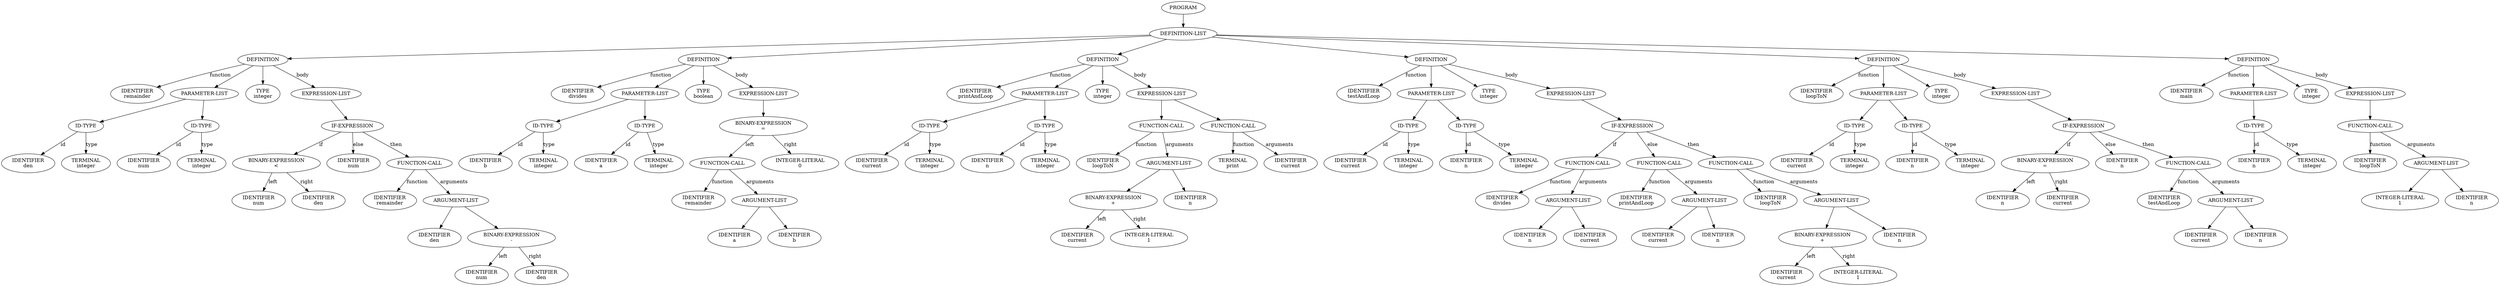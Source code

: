 digraph AST {
node0 [label="PROGRAM"]
node1 [label="DEFINITION-LIST"]
node2 [label="DEFINITION"]
node3 [label="IDENTIFIER\nremainder"]
node4 [label="PARAMETER-LIST"]
node5 [label="ID-TYPE"]
node6 [label="IDENTIFIER\nden"]
node7 [label="TERMINAL\ninteger"]
node8 [label="ID-TYPE"]
node9 [label="IDENTIFIER\nnum"]
node10 [label="TERMINAL\ninteger"]
node11 [label="TYPE\ninteger"]
node12 [label="EXPRESSION-LIST"]
node13 [label="IF-EXPRESSION"]
node14 [label="BINARY-EXPRESSION\n<"]
node15 [label="IDENTIFIER\nnum"]
node16 [label="IDENTIFIER\nden"]
node17 [label="IDENTIFIER\nnum"]
node18 [label="FUNCTION-CALL"]
node19 [label="IDENTIFIER\nremainder"]
node20 [label="ARGUMENT-LIST"]
node21 [label="IDENTIFIER\nden"]
node22 [label="BINARY-EXPRESSION\n-"]
node23 [label="IDENTIFIER\nnum"]
node24 [label="IDENTIFIER\nden"]
node25 [label="DEFINITION"]
node26 [label="IDENTIFIER\ndivides"]
node27 [label="PARAMETER-LIST"]
node28 [label="ID-TYPE"]
node29 [label="IDENTIFIER\nb"]
node30 [label="TERMINAL\ninteger"]
node31 [label="ID-TYPE"]
node32 [label="IDENTIFIER\na"]
node33 [label="TERMINAL\ninteger"]
node34 [label="TYPE\nboolean"]
node35 [label="EXPRESSION-LIST"]
node36 [label="BINARY-EXPRESSION\n="]
node37 [label="FUNCTION-CALL"]
node38 [label="IDENTIFIER\nremainder"]
node39 [label="ARGUMENT-LIST"]
node40 [label="IDENTIFIER\na"]
node41 [label="IDENTIFIER\nb"]
node42 [label="INTEGER-LITERAL\n0"]
node43 [label="DEFINITION"]
node44 [label="IDENTIFIER\nprintAndLoop"]
node45 [label="PARAMETER-LIST"]
node46 [label="ID-TYPE"]
node47 [label="IDENTIFIER\ncurrent"]
node48 [label="TERMINAL\ninteger"]
node49 [label="ID-TYPE"]
node50 [label="IDENTIFIER\nn"]
node51 [label="TERMINAL\ninteger"]
node52 [label="TYPE\ninteger"]
node53 [label="EXPRESSION-LIST"]
node54 [label="FUNCTION-CALL"]
node55 [label="IDENTIFIER\nloopToN"]
node56 [label="ARGUMENT-LIST"]
node57 [label="BINARY-EXPRESSION\n+"]
node58 [label="IDENTIFIER\ncurrent"]
node59 [label="INTEGER-LITERAL\n1"]
node60 [label="IDENTIFIER\nn"]
node61 [label="FUNCTION-CALL"]
node62 [label="TERMINAL\nprint"]
node63 [label="IDENTIFIER\ncurrent"]
node64 [label="DEFINITION"]
node65 [label="IDENTIFIER\ntestAndLoop"]
node66 [label="PARAMETER-LIST"]
node67 [label="ID-TYPE"]
node68 [label="IDENTIFIER\ncurrent"]
node69 [label="TERMINAL\ninteger"]
node70 [label="ID-TYPE"]
node71 [label="IDENTIFIER\nn"]
node72 [label="TERMINAL\ninteger"]
node73 [label="TYPE\ninteger"]
node74 [label="EXPRESSION-LIST"]
node75 [label="IF-EXPRESSION"]
node76 [label="FUNCTION-CALL"]
node77 [label="IDENTIFIER\ndivides"]
node78 [label="ARGUMENT-LIST"]
node79 [label="IDENTIFIER\nn"]
node80 [label="IDENTIFIER\ncurrent"]
node81 [label="FUNCTION-CALL"]
node82 [label="IDENTIFIER\nprintAndLoop"]
node83 [label="ARGUMENT-LIST"]
node84 [label="IDENTIFIER\ncurrent"]
node85 [label="IDENTIFIER\nn"]
node86 [label="FUNCTION-CALL"]
node87 [label="IDENTIFIER\nloopToN"]
node88 [label="ARGUMENT-LIST"]
node89 [label="BINARY-EXPRESSION\n+"]
node90 [label="IDENTIFIER\ncurrent"]
node91 [label="INTEGER-LITERAL\n1"]
node92 [label="IDENTIFIER\nn"]
node93 [label="DEFINITION"]
node94 [label="IDENTIFIER\nloopToN"]
node95 [label="PARAMETER-LIST"]
node96 [label="ID-TYPE"]
node97 [label="IDENTIFIER\ncurrent"]
node98 [label="TERMINAL\ninteger"]
node99 [label="ID-TYPE"]
node100 [label="IDENTIFIER\nn"]
node101 [label="TERMINAL\ninteger"]
node102 [label="TYPE\ninteger"]
node103 [label="EXPRESSION-LIST"]
node104 [label="IF-EXPRESSION"]
node105 [label="BINARY-EXPRESSION\n="]
node106 [label="IDENTIFIER\nn"]
node107 [label="IDENTIFIER\ncurrent"]
node108 [label="IDENTIFIER\nn"]
node109 [label="FUNCTION-CALL"]
node110 [label="IDENTIFIER\ntestAndLoop"]
node111 [label="ARGUMENT-LIST"]
node112 [label="IDENTIFIER\ncurrent"]
node113 [label="IDENTIFIER\nn"]
node114 [label="DEFINITION"]
node115 [label="IDENTIFIER\nmain"]
node116 [label="PARAMETER-LIST"]
node117 [label="ID-TYPE"]
node118 [label="IDENTIFIER\nn"]
node119 [label="TERMINAL\ninteger"]
node120 [label="TYPE\ninteger"]
node121 [label="EXPRESSION-LIST"]
node122 [label="FUNCTION-CALL"]
node123 [label="IDENTIFIER\nloopToN"]
node124 [label="ARGUMENT-LIST"]
node125 [label="INTEGER-LITERAL\n1"]
node126 [label="IDENTIFIER\nn"]
node2 -> node3 [label="function"]
node5 -> node6 [label="id"]
node5 -> node7 [label="type"]
node4 -> node5
node8 -> node9 [label="id"]
node8 -> node10 [label="type"]
node4 -> node8
node2 -> node4
node2 -> node11
node14 -> node15 [label="left"]
node14 -> node16 [label="right"]
node13 -> node14 [label="if"]
node13 -> node17 [label="else"]
node18 -> node19 [label="function"]
node20 -> node21
node22 -> node23 [label="left"]
node22 -> node24 [label="right"]
node20 -> node22
node18 -> node20 [label="arguments"]
node13 -> node18 [label="then"]
node12 -> node13
node2 -> node12 [label="body"]
node1 -> node2
node25 -> node26 [label="function"]
node28 -> node29 [label="id"]
node28 -> node30 [label="type"]
node27 -> node28
node31 -> node32 [label="id"]
node31 -> node33 [label="type"]
node27 -> node31
node25 -> node27
node25 -> node34
node37 -> node38 [label="function"]
node39 -> node40
node39 -> node41
node37 -> node39 [label="arguments"]
node36 -> node37 [label="left"]
node36 -> node42 [label="right"]
node35 -> node36
node25 -> node35 [label="body"]
node1 -> node25
node43 -> node44 [label="function"]
node46 -> node47 [label="id"]
node46 -> node48 [label="type"]
node45 -> node46
node49 -> node50 [label="id"]
node49 -> node51 [label="type"]
node45 -> node49
node43 -> node45
node43 -> node52
node54 -> node55 [label="function"]
node57 -> node58 [label="left"]
node57 -> node59 [label="right"]
node56 -> node57
node56 -> node60
node54 -> node56 [label="arguments"]
node53 -> node54
node61 -> node62 [label="function"]
node61 -> node63 [label="arguments"]
node53 -> node61
node43 -> node53 [label="body"]
node1 -> node43
node64 -> node65 [label="function"]
node67 -> node68 [label="id"]
node67 -> node69 [label="type"]
node66 -> node67
node70 -> node71 [label="id"]
node70 -> node72 [label="type"]
node66 -> node70
node64 -> node66
node64 -> node73
node76 -> node77 [label="function"]
node78 -> node79
node78 -> node80
node76 -> node78 [label="arguments"]
node75 -> node76 [label="if"]
node81 -> node82 [label="function"]
node83 -> node84
node83 -> node85
node81 -> node83 [label="arguments"]
node75 -> node81 [label="else"]
node86 -> node87 [label="function"]
node89 -> node90 [label="left"]
node89 -> node91 [label="right"]
node88 -> node89
node88 -> node92
node86 -> node88 [label="arguments"]
node75 -> node86 [label="then"]
node74 -> node75
node64 -> node74 [label="body"]
node1 -> node64
node93 -> node94 [label="function"]
node96 -> node97 [label="id"]
node96 -> node98 [label="type"]
node95 -> node96
node99 -> node100 [label="id"]
node99 -> node101 [label="type"]
node95 -> node99
node93 -> node95
node93 -> node102
node105 -> node106 [label="left"]
node105 -> node107 [label="right"]
node104 -> node105 [label="if"]
node104 -> node108 [label="else"]
node109 -> node110 [label="function"]
node111 -> node112
node111 -> node113
node109 -> node111 [label="arguments"]
node104 -> node109 [label="then"]
node103 -> node104
node93 -> node103 [label="body"]
node1 -> node93
node114 -> node115 [label="function"]
node117 -> node118 [label="id"]
node117 -> node119 [label="type"]
node116 -> node117
node114 -> node116
node114 -> node120
node122 -> node123 [label="function"]
node124 -> node125
node124 -> node126
node122 -> node124 [label="arguments"]
node121 -> node122
node114 -> node121 [label="body"]
node1 -> node114
node0 -> node1
}